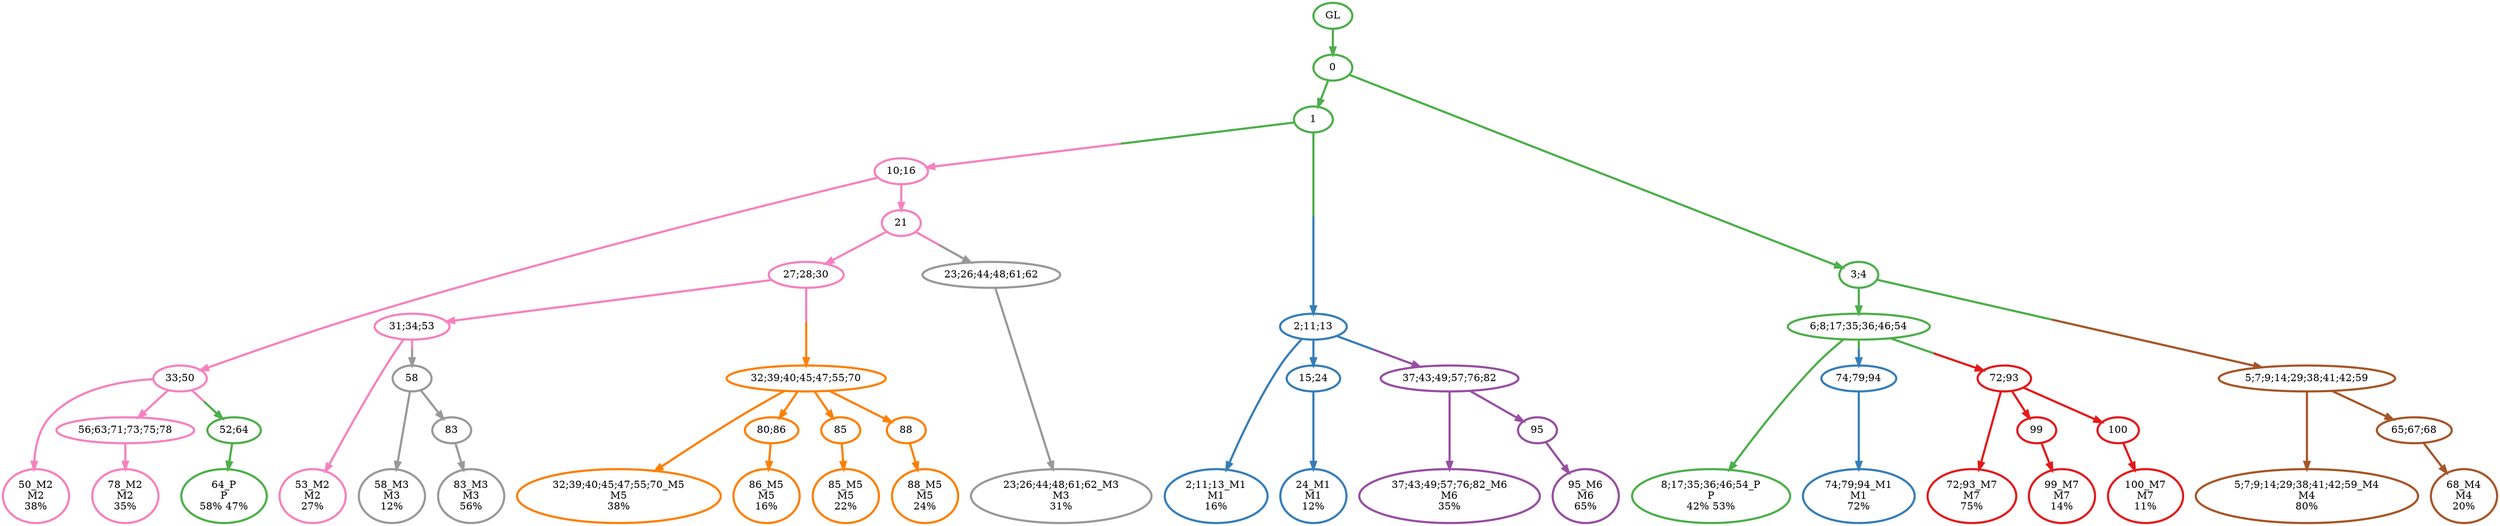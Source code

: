 digraph T {
	{
		rank=same
		46 [penwidth=3,colorscheme=set19,color=3,label="64_P\nP\n58% 47%"]
		43 [penwidth=3,colorscheme=set19,color=3,label="8;17;35;36;46;54_P\nP\n42% 53%"]
		42 [penwidth=3,colorscheme=set19,color=2,label="2;11;13_M1\nM1\n16%"]
		40 [penwidth=3,colorscheme=set19,color=2,label="24_M1\nM1\n12%"]
		39 [penwidth=3,colorscheme=set19,color=2,label="74;79;94_M1\nM1\n72%"]
		35 [penwidth=3,colorscheme=set19,color=8,label="53_M2\nM2\n27%"]
		34 [penwidth=3,colorscheme=set19,color=8,label="50_M2\nM2\n38%"]
		32 [penwidth=3,colorscheme=set19,color=8,label="78_M2\nM2\n35%"]
		31 [penwidth=3,colorscheme=set19,color=9,label="23;26;44;48;61;62_M3\nM3\n31%"]
		30 [penwidth=3,colorscheme=set19,color=9,label="58_M3\nM3\n12%"]
		28 [penwidth=3,colorscheme=set19,color=9,label="83_M3\nM3\n56%"]
		27 [penwidth=3,colorscheme=set19,color=7,label="5;7;9;14;29;38;41;42;59_M4\nM4\n80%"]
		25 [penwidth=3,colorscheme=set19,color=7,label="68_M4\nM4\n20%"]
		24 [penwidth=3,colorscheme=set19,color=5,label="32;39;40;45;47;55;70_M5\nM5\n38%"]
		22 [penwidth=3,colorscheme=set19,color=5,label="86_M5\nM5\n16%"]
		20 [penwidth=3,colorscheme=set19,color=5,label="85_M5\nM5\n22%"]
		18 [penwidth=3,colorscheme=set19,color=5,label="88_M5\nM5\n24%"]
		17 [penwidth=3,colorscheme=set19,color=4,label="37;43;49;57;76;82_M6\nM6\n35%"]
		15 [penwidth=3,colorscheme=set19,color=4,label="95_M6\nM6\n65%"]
		14 [penwidth=3,colorscheme=set19,color=1,label="72;93_M7\nM7\n75%"]
		12 [penwidth=3,colorscheme=set19,color=1,label="99_M7\nM7\n14%"]
		10 [penwidth=3,colorscheme=set19,color=1,label="100_M7\nM7\n11%"]
	}
	50 [penwidth=3,colorscheme=set19,color=3,label="GL"]
	49 [penwidth=3,colorscheme=set19,color=3,label="0"]
	48 [penwidth=3,colorscheme=set19,color=3,label="1"]
	47 [penwidth=3,colorscheme=set19,color=8,label="33;50"]
	45 [penwidth=3,colorscheme=set19,color=3,label="3;4"]
	44 [penwidth=3,colorscheme=set19,color=3,label="6;8;17;35;36;46;54"]
	41 [penwidth=3,colorscheme=set19,color=2,label="15;24"]
	38 [penwidth=3,colorscheme=set19,color=8,label="21"]
	37 [penwidth=3,colorscheme=set19,color=8,label="27;28;30"]
	36 [penwidth=3,colorscheme=set19,color=8,label="31;34;53"]
	33 [penwidth=3,colorscheme=set19,color=8,label="56;63;71;73;75;78"]
	29 [penwidth=3,colorscheme=set19,color=9,label="83"]
	26 [penwidth=3,colorscheme=set19,color=7,label="65;67;68"]
	23 [penwidth=3,colorscheme=set19,color=5,label="80;86"]
	21 [penwidth=3,colorscheme=set19,color=5,label="85"]
	19 [penwidth=3,colorscheme=set19,color=5,label="88"]
	16 [penwidth=3,colorscheme=set19,color=4,label="95"]
	13 [penwidth=3,colorscheme=set19,color=1,label="99"]
	11 [penwidth=3,colorscheme=set19,color=1,label="100"]
	9 [penwidth=3,colorscheme=set19,color=9,label="58"]
	8 [penwidth=3,colorscheme=set19,color=3,label="52;64"]
	7 [penwidth=3,colorscheme=set19,color=5,label="32;39;40;45;47;55;70"]
	6 [penwidth=3,colorscheme=set19,color=9,label="23;26;44;48;61;62"]
	5 [penwidth=3,colorscheme=set19,color=4,label="37;43;49;57;76;82"]
	4 [penwidth=3,colorscheme=set19,color=2,label="74;79;94"]
	3 [penwidth=3,colorscheme=set19,color=1,label="72;93"]
	2 [penwidth=3,colorscheme=set19,color=7,label="5;7;9;14;29;38;41;42;59"]
	1 [penwidth=3,colorscheme=set19,color=8,label="10;16"]
	0 [penwidth=3,colorscheme=set19,color=2,label="2;11;13"]
	50 -> 49 [penwidth=3,colorscheme=set19,color=3]
	49 -> 48 [penwidth=3,colorscheme=set19,color=3]
	49 -> 45 [penwidth=3,colorscheme=set19,color=3]
	48 -> 0 [penwidth=3,colorscheme=set19,color="3;0.5:2"]
	48 -> 1 [penwidth=3,colorscheme=set19,color="3;0.5:8"]
	47 -> 34 [penwidth=3,colorscheme=set19,color=8]
	47 -> 33 [penwidth=3,colorscheme=set19,color=8]
	47 -> 8 [penwidth=3,colorscheme=set19,color="8;0.5:3"]
	45 -> 44 [penwidth=3,colorscheme=set19,color=3]
	45 -> 2 [penwidth=3,colorscheme=set19,color="3;0.5:7"]
	44 -> 43 [penwidth=3,colorscheme=set19,color=3]
	44 -> 3 [penwidth=3,colorscheme=set19,color="3;0.5:1"]
	44 -> 4 [penwidth=3,colorscheme=set19,color="3;0.5:2"]
	41 -> 40 [penwidth=3,colorscheme=set19,color=2]
	38 -> 37 [penwidth=3,colorscheme=set19,color=8]
	38 -> 6 [penwidth=3,colorscheme=set19,color="8;0.5:9"]
	37 -> 36 [penwidth=3,colorscheme=set19,color=8]
	37 -> 7 [penwidth=3,colorscheme=set19,color="8;0.5:5"]
	36 -> 35 [penwidth=3,colorscheme=set19,color=8]
	36 -> 9 [penwidth=3,colorscheme=set19,color="8;0.5:9"]
	33 -> 32 [penwidth=3,colorscheme=set19,color=8]
	29 -> 28 [penwidth=3,colorscheme=set19,color=9]
	26 -> 25 [penwidth=3,colorscheme=set19,color=7]
	23 -> 22 [penwidth=3,colorscheme=set19,color=5]
	21 -> 20 [penwidth=3,colorscheme=set19,color=5]
	19 -> 18 [penwidth=3,colorscheme=set19,color=5]
	16 -> 15 [penwidth=3,colorscheme=set19,color=4]
	13 -> 12 [penwidth=3,colorscheme=set19,color=1]
	11 -> 10 [penwidth=3,colorscheme=set19,color=1]
	9 -> 30 [penwidth=3,colorscheme=set19,color=9]
	9 -> 29 [penwidth=3,colorscheme=set19,color=9]
	8 -> 46 [penwidth=3,colorscheme=set19,color=3]
	7 -> 24 [penwidth=3,colorscheme=set19,color=5]
	7 -> 23 [penwidth=3,colorscheme=set19,color=5]
	7 -> 21 [penwidth=3,colorscheme=set19,color=5]
	7 -> 19 [penwidth=3,colorscheme=set19,color=5]
	6 -> 31 [penwidth=3,colorscheme=set19,color=9]
	5 -> 17 [penwidth=3,colorscheme=set19,color=4]
	5 -> 16 [penwidth=3,colorscheme=set19,color=4]
	4 -> 39 [penwidth=3,colorscheme=set19,color=2]
	3 -> 14 [penwidth=3,colorscheme=set19,color=1]
	3 -> 13 [penwidth=3,colorscheme=set19,color=1]
	3 -> 11 [penwidth=3,colorscheme=set19,color=1]
	2 -> 27 [penwidth=3,colorscheme=set19,color=7]
	2 -> 26 [penwidth=3,colorscheme=set19,color=7]
	1 -> 47 [penwidth=3,colorscheme=set19,color=8]
	1 -> 38 [penwidth=3,colorscheme=set19,color=8]
	0 -> 42 [penwidth=3,colorscheme=set19,color=2]
	0 -> 41 [penwidth=3,colorscheme=set19,color=2]
	0 -> 5 [penwidth=3,colorscheme=set19,color="2;0.5:4"]
}
